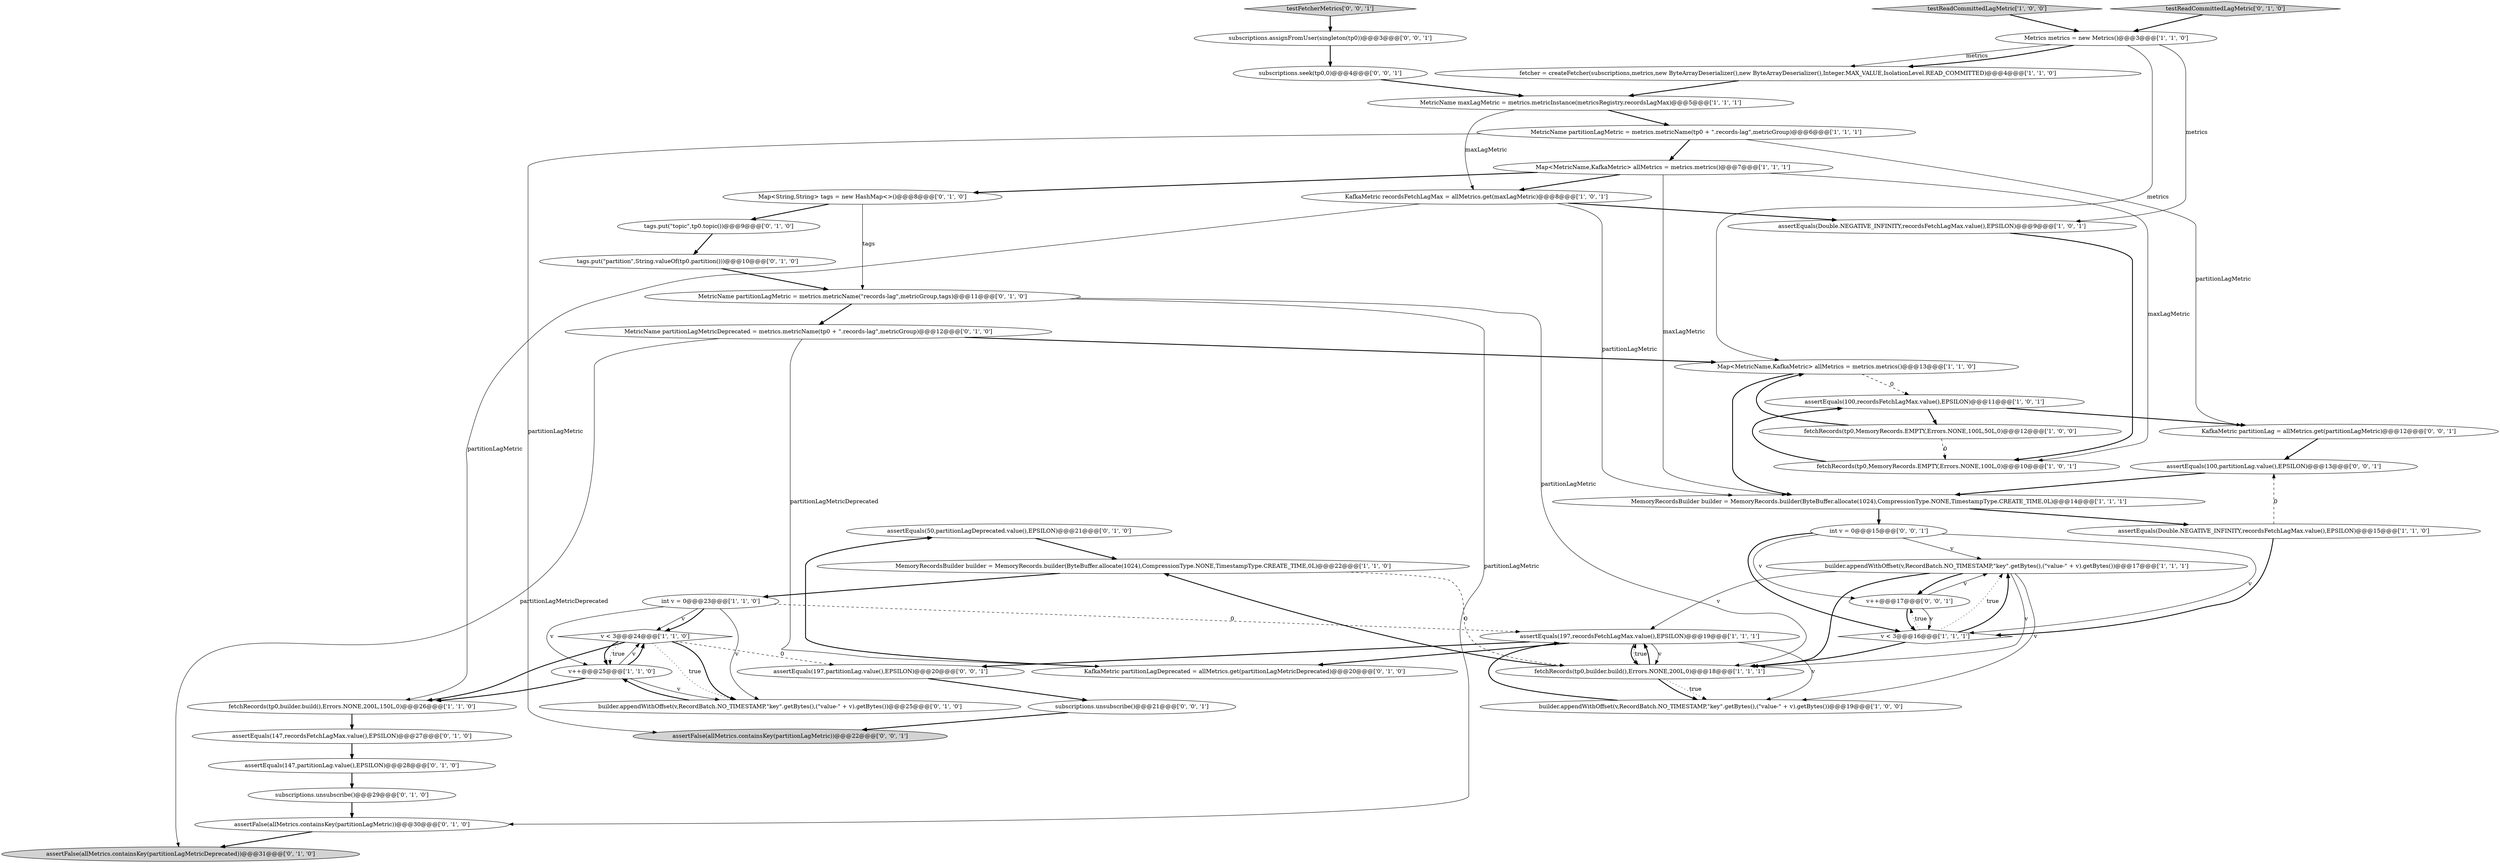 digraph {
36 [style = filled, label = "assertEquals(50,partitionLagDeprecated.value(),EPSILON)@@@21@@@['0', '1', '0']", fillcolor = white, shape = ellipse image = "AAA1AAABBB2BBB"];
37 [style = filled, label = "MetricName partitionLagMetric = metrics.metricName(\"records-lag\",metricGroup,tags)@@@11@@@['0', '1', '0']", fillcolor = white, shape = ellipse image = "AAA1AAABBB2BBB"];
44 [style = filled, label = "int v = 0@@@15@@@['0', '0', '1']", fillcolor = white, shape = ellipse image = "AAA0AAABBB3BBB"];
25 [style = filled, label = "KafkaMetric partitionLagDeprecated = allMetrics.get(partitionLagMetricDeprecated)@@@20@@@['0', '1', '0']", fillcolor = white, shape = ellipse image = "AAA1AAABBB2BBB"];
40 [style = filled, label = "subscriptions.assignFromUser(singleton(tp0))@@@3@@@['0', '0', '1']", fillcolor = white, shape = ellipse image = "AAA0AAABBB3BBB"];
10 [style = filled, label = "Map<MetricName,KafkaMetric> allMetrics = metrics.metrics()@@@7@@@['1', '1', '1']", fillcolor = white, shape = ellipse image = "AAA0AAABBB1BBB"];
1 [style = filled, label = "v < 3@@@24@@@['1', '1', '0']", fillcolor = white, shape = diamond image = "AAA0AAABBB1BBB"];
18 [style = filled, label = "builder.appendWithOffset(v,RecordBatch.NO_TIMESTAMP,\"key\".getBytes(),(\"value-\" + v).getBytes())@@@17@@@['1', '1', '1']", fillcolor = white, shape = ellipse image = "AAA0AAABBB1BBB"];
7 [style = filled, label = "builder.appendWithOffset(v,RecordBatch.NO_TIMESTAMP,\"key\".getBytes(),(\"value-\" + v).getBytes())@@@19@@@['1', '0', '0']", fillcolor = white, shape = ellipse image = "AAA0AAABBB1BBB"];
21 [style = filled, label = "assertEquals(197,recordsFetchLagMax.value(),EPSILON)@@@19@@@['1', '1', '1']", fillcolor = white, shape = ellipse image = "AAA0AAABBB1BBB"];
27 [style = filled, label = "assertFalse(allMetrics.containsKey(partitionLagMetricDeprecated))@@@31@@@['0', '1', '0']", fillcolor = lightgray, shape = ellipse image = "AAA1AAABBB2BBB"];
32 [style = filled, label = "tags.put(\"partition\",String.valueOf(tp0.partition()))@@@10@@@['0', '1', '0']", fillcolor = white, shape = ellipse image = "AAA1AAABBB2BBB"];
14 [style = filled, label = "fetchRecords(tp0,MemoryRecords.EMPTY,Errors.NONE,100L,0)@@@10@@@['1', '0', '1']", fillcolor = white, shape = ellipse image = "AAA0AAABBB1BBB"];
19 [style = filled, label = "Map<MetricName,KafkaMetric> allMetrics = metrics.metrics()@@@13@@@['1', '1', '0']", fillcolor = white, shape = ellipse image = "AAA0AAABBB1BBB"];
24 [style = filled, label = "MetricName partitionLagMetricDeprecated = metrics.metricName(tp0 + \".records-lag\",metricGroup)@@@12@@@['0', '1', '0']", fillcolor = white, shape = ellipse image = "AAA1AAABBB2BBB"];
39 [style = filled, label = "subscriptions.unsubscribe()@@@21@@@['0', '0', '1']", fillcolor = white, shape = ellipse image = "AAA0AAABBB3BBB"];
16 [style = filled, label = "assertEquals(Double.NEGATIVE_INFINITY,recordsFetchLagMax.value(),EPSILON)@@@15@@@['1', '1', '0']", fillcolor = white, shape = ellipse image = "AAA0AAABBB1BBB"];
30 [style = filled, label = "assertFalse(allMetrics.containsKey(partitionLagMetric))@@@30@@@['0', '1', '0']", fillcolor = white, shape = ellipse image = "AAA0AAABBB2BBB"];
33 [style = filled, label = "assertEquals(147,recordsFetchLagMax.value(),EPSILON)@@@27@@@['0', '1', '0']", fillcolor = white, shape = ellipse image = "AAA0AAABBB2BBB"];
15 [style = filled, label = "assertEquals(100,recordsFetchLagMax.value(),EPSILON)@@@11@@@['1', '0', '1']", fillcolor = white, shape = ellipse image = "AAA0AAABBB1BBB"];
42 [style = filled, label = "subscriptions.seek(tp0,0)@@@4@@@['0', '0', '1']", fillcolor = white, shape = ellipse image = "AAA0AAABBB3BBB"];
20 [style = filled, label = "MemoryRecordsBuilder builder = MemoryRecords.builder(ByteBuffer.allocate(1024),CompressionType.NONE,TimestampType.CREATE_TIME,0L)@@@14@@@['1', '1', '1']", fillcolor = white, shape = ellipse image = "AAA0AAABBB1BBB"];
9 [style = filled, label = "MetricName partitionLagMetric = metrics.metricName(tp0 + \".records-lag\",metricGroup)@@@6@@@['1', '1', '1']", fillcolor = white, shape = ellipse image = "AAA0AAABBB1BBB"];
17 [style = filled, label = "fetchRecords(tp0,MemoryRecords.EMPTY,Errors.NONE,100L,50L,0)@@@12@@@['1', '0', '0']", fillcolor = white, shape = ellipse image = "AAA0AAABBB1BBB"];
34 [style = filled, label = "Map<String,String> tags = new HashMap<>()@@@8@@@['0', '1', '0']", fillcolor = white, shape = ellipse image = "AAA0AAABBB2BBB"];
2 [style = filled, label = "v++@@@25@@@['1', '1', '0']", fillcolor = white, shape = ellipse image = "AAA0AAABBB1BBB"];
35 [style = filled, label = "tags.put(\"topic\",tp0.topic())@@@9@@@['0', '1', '0']", fillcolor = white, shape = ellipse image = "AAA1AAABBB2BBB"];
47 [style = filled, label = "assertEquals(100,partitionLag.value(),EPSILON)@@@13@@@['0', '0', '1']", fillcolor = white, shape = ellipse image = "AAA0AAABBB3BBB"];
23 [style = filled, label = "int v = 0@@@23@@@['1', '1', '0']", fillcolor = white, shape = ellipse image = "AAA0AAABBB1BBB"];
41 [style = filled, label = "assertEquals(197,partitionLag.value(),EPSILON)@@@20@@@['0', '0', '1']", fillcolor = white, shape = ellipse image = "AAA0AAABBB3BBB"];
13 [style = filled, label = "KafkaMetric recordsFetchLagMax = allMetrics.get(maxLagMetric)@@@8@@@['1', '0', '1']", fillcolor = white, shape = ellipse image = "AAA0AAABBB1BBB"];
31 [style = filled, label = "builder.appendWithOffset(v,RecordBatch.NO_TIMESTAMP,\"key\".getBytes(),(\"value-\" + v).getBytes())@@@25@@@['0', '1', '0']", fillcolor = white, shape = ellipse image = "AAA0AAABBB2BBB"];
43 [style = filled, label = "v++@@@17@@@['0', '0', '1']", fillcolor = white, shape = ellipse image = "AAA0AAABBB3BBB"];
28 [style = filled, label = "assertEquals(147,partitionLag.value(),EPSILON)@@@28@@@['0', '1', '0']", fillcolor = white, shape = ellipse image = "AAA0AAABBB2BBB"];
0 [style = filled, label = "v < 3@@@16@@@['1', '1', '1']", fillcolor = white, shape = diamond image = "AAA0AAABBB1BBB"];
46 [style = filled, label = "assertFalse(allMetrics.containsKey(partitionLagMetric))@@@22@@@['0', '0', '1']", fillcolor = lightgray, shape = ellipse image = "AAA0AAABBB3BBB"];
3 [style = filled, label = "fetchRecords(tp0,builder.build(),Errors.NONE,200L,150L,0)@@@26@@@['1', '1', '0']", fillcolor = white, shape = ellipse image = "AAA0AAABBB1BBB"];
8 [style = filled, label = "MemoryRecordsBuilder builder = MemoryRecords.builder(ByteBuffer.allocate(1024),CompressionType.NONE,TimestampType.CREATE_TIME,0L)@@@22@@@['1', '1', '0']", fillcolor = white, shape = ellipse image = "AAA0AAABBB1BBB"];
12 [style = filled, label = "fetchRecords(tp0,builder.build(),Errors.NONE,200L,0)@@@18@@@['1', '1', '1']", fillcolor = white, shape = ellipse image = "AAA0AAABBB1BBB"];
11 [style = filled, label = "assertEquals(Double.NEGATIVE_INFINITY,recordsFetchLagMax.value(),EPSILON)@@@9@@@['1', '0', '1']", fillcolor = white, shape = ellipse image = "AAA0AAABBB1BBB"];
26 [style = filled, label = "subscriptions.unsubscribe()@@@29@@@['0', '1', '0']", fillcolor = white, shape = ellipse image = "AAA0AAABBB2BBB"];
5 [style = filled, label = "testReadCommittedLagMetric['1', '0', '0']", fillcolor = lightgray, shape = diamond image = "AAA0AAABBB1BBB"];
6 [style = filled, label = "fetcher = createFetcher(subscriptions,metrics,new ByteArrayDeserializer(),new ByteArrayDeserializer(),Integer.MAX_VALUE,IsolationLevel.READ_COMMITTED)@@@4@@@['1', '1', '0']", fillcolor = white, shape = ellipse image = "AAA0AAABBB1BBB"];
45 [style = filled, label = "testFetcherMetrics['0', '0', '1']", fillcolor = lightgray, shape = diamond image = "AAA0AAABBB3BBB"];
29 [style = filled, label = "testReadCommittedLagMetric['0', '1', '0']", fillcolor = lightgray, shape = diamond image = "AAA0AAABBB2BBB"];
4 [style = filled, label = "MetricName maxLagMetric = metrics.metricInstance(metricsRegistry.recordsLagMax)@@@5@@@['1', '1', '1']", fillcolor = white, shape = ellipse image = "AAA0AAABBB1BBB"];
22 [style = filled, label = "Metrics metrics = new Metrics()@@@3@@@['1', '1', '0']", fillcolor = white, shape = ellipse image = "AAA0AAABBB1BBB"];
38 [style = filled, label = "KafkaMetric partitionLag = allMetrics.get(partitionLagMetric)@@@12@@@['0', '0', '1']", fillcolor = white, shape = ellipse image = "AAA0AAABBB3BBB"];
38->47 [style = bold, label=""];
21->12 [style = solid, label="v"];
24->25 [style = solid, label="partitionLagMetricDeprecated"];
23->31 [style = solid, label="v"];
18->12 [style = solid, label="v"];
28->26 [style = bold, label=""];
22->6 [style = solid, label="metrics"];
32->37 [style = bold, label=""];
43->0 [style = solid, label="v"];
16->0 [style = bold, label=""];
18->7 [style = solid, label="v"];
35->32 [style = bold, label=""];
30->27 [style = bold, label=""];
21->25 [style = bold, label=""];
17->14 [style = dashed, label="0"];
13->11 [style = bold, label=""];
2->1 [style = solid, label="v"];
4->9 [style = bold, label=""];
2->1 [style = bold, label=""];
13->3 [style = solid, label="partitionLagMetric"];
36->8 [style = bold, label=""];
37->12 [style = solid, label="partitionLagMetric"];
22->11 [style = solid, label="metrics"];
47->20 [style = bold, label=""];
1->2 [style = bold, label=""];
12->7 [style = dotted, label="true"];
20->16 [style = bold, label=""];
15->38 [style = bold, label=""];
20->44 [style = bold, label=""];
9->46 [style = solid, label="partitionLagMetric"];
8->23 [style = bold, label=""];
41->39 [style = bold, label=""];
44->43 [style = solid, label="v"];
2->3 [style = bold, label=""];
1->41 [style = dashed, label="0"];
34->37 [style = solid, label="tags"];
0->12 [style = bold, label=""];
12->21 [style = dotted, label="true"];
18->43 [style = bold, label=""];
44->18 [style = solid, label="v"];
5->22 [style = bold, label=""];
0->18 [style = dotted, label="true"];
1->2 [style = dotted, label="true"];
23->21 [style = dashed, label="0"];
43->18 [style = solid, label="v"];
34->35 [style = bold, label=""];
10->34 [style = bold, label=""];
22->19 [style = solid, label="metrics"];
3->33 [style = bold, label=""];
9->10 [style = bold, label=""];
21->7 [style = solid, label="v"];
15->17 [style = bold, label=""];
40->42 [style = bold, label=""];
37->24 [style = bold, label=""];
1->31 [style = bold, label=""];
6->4 [style = bold, label=""];
45->40 [style = bold, label=""];
25->36 [style = bold, label=""];
22->6 [style = bold, label=""];
42->4 [style = bold, label=""];
23->1 [style = solid, label="v"];
17->19 [style = bold, label=""];
19->15 [style = dashed, label="0"];
10->20 [style = solid, label="maxLagMetric"];
44->0 [style = bold, label=""];
11->14 [style = bold, label=""];
9->38 [style = solid, label="partitionLagMetric"];
8->12 [style = dashed, label="0"];
23->2 [style = solid, label="v"];
10->13 [style = bold, label=""];
24->19 [style = bold, label=""];
44->0 [style = solid, label="v"];
43->0 [style = bold, label=""];
14->15 [style = bold, label=""];
12->8 [style = bold, label=""];
21->41 [style = bold, label=""];
24->27 [style = solid, label="partitionLagMetricDeprecated"];
4->13 [style = solid, label="maxLagMetric"];
12->7 [style = bold, label=""];
23->1 [style = bold, label=""];
19->20 [style = bold, label=""];
18->21 [style = solid, label="v"];
12->21 [style = bold, label=""];
7->21 [style = bold, label=""];
33->28 [style = bold, label=""];
21->12 [style = bold, label=""];
2->31 [style = solid, label="v"];
1->3 [style = bold, label=""];
10->14 [style = solid, label="maxLagMetric"];
31->2 [style = bold, label=""];
13->20 [style = solid, label="partitionLagMetric"];
29->22 [style = bold, label=""];
0->43 [style = dotted, label="true"];
37->30 [style = solid, label="partitionLagMetric"];
39->46 [style = bold, label=""];
18->12 [style = bold, label=""];
1->31 [style = dotted, label="true"];
26->30 [style = bold, label=""];
16->47 [style = dashed, label="0"];
0->18 [style = bold, label=""];
}
